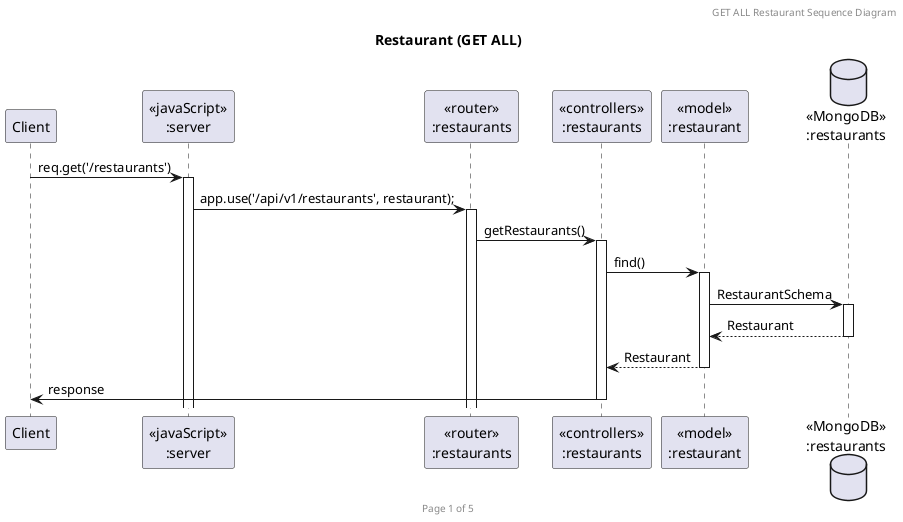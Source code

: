 @startuml Restaurant (GET ALL)

header GET ALL Restaurant Sequence Diagram
footer Page 1 of 5
title "Restaurant (GET ALL)"

participant "Client" as client
participant "<<javaScript>>\n:server" as server
participant "<<router>>\n:restaurants" as routerRestaurants
participant "<<controllers>>\n:restaurants" as controllersRestaurants
participant "<<model>>\n:restaurant" as modelRestaurants
database "<<MongoDB>>\n:restaurants" as RestaurantDatabase

client->server ++:req.get('/restaurants')
server->routerRestaurants ++:app.use('/api/v1/restaurants', restaurant);
routerRestaurants -> controllersRestaurants ++:getRestaurants()
controllersRestaurants->modelRestaurants ++: find()
modelRestaurants ->RestaurantDatabase ++: RestaurantSchema
RestaurantDatabase --> modelRestaurants --: Restaurant
controllersRestaurants <-- modelRestaurants --:Restaurant
controllersRestaurants->client --:response

@enduml